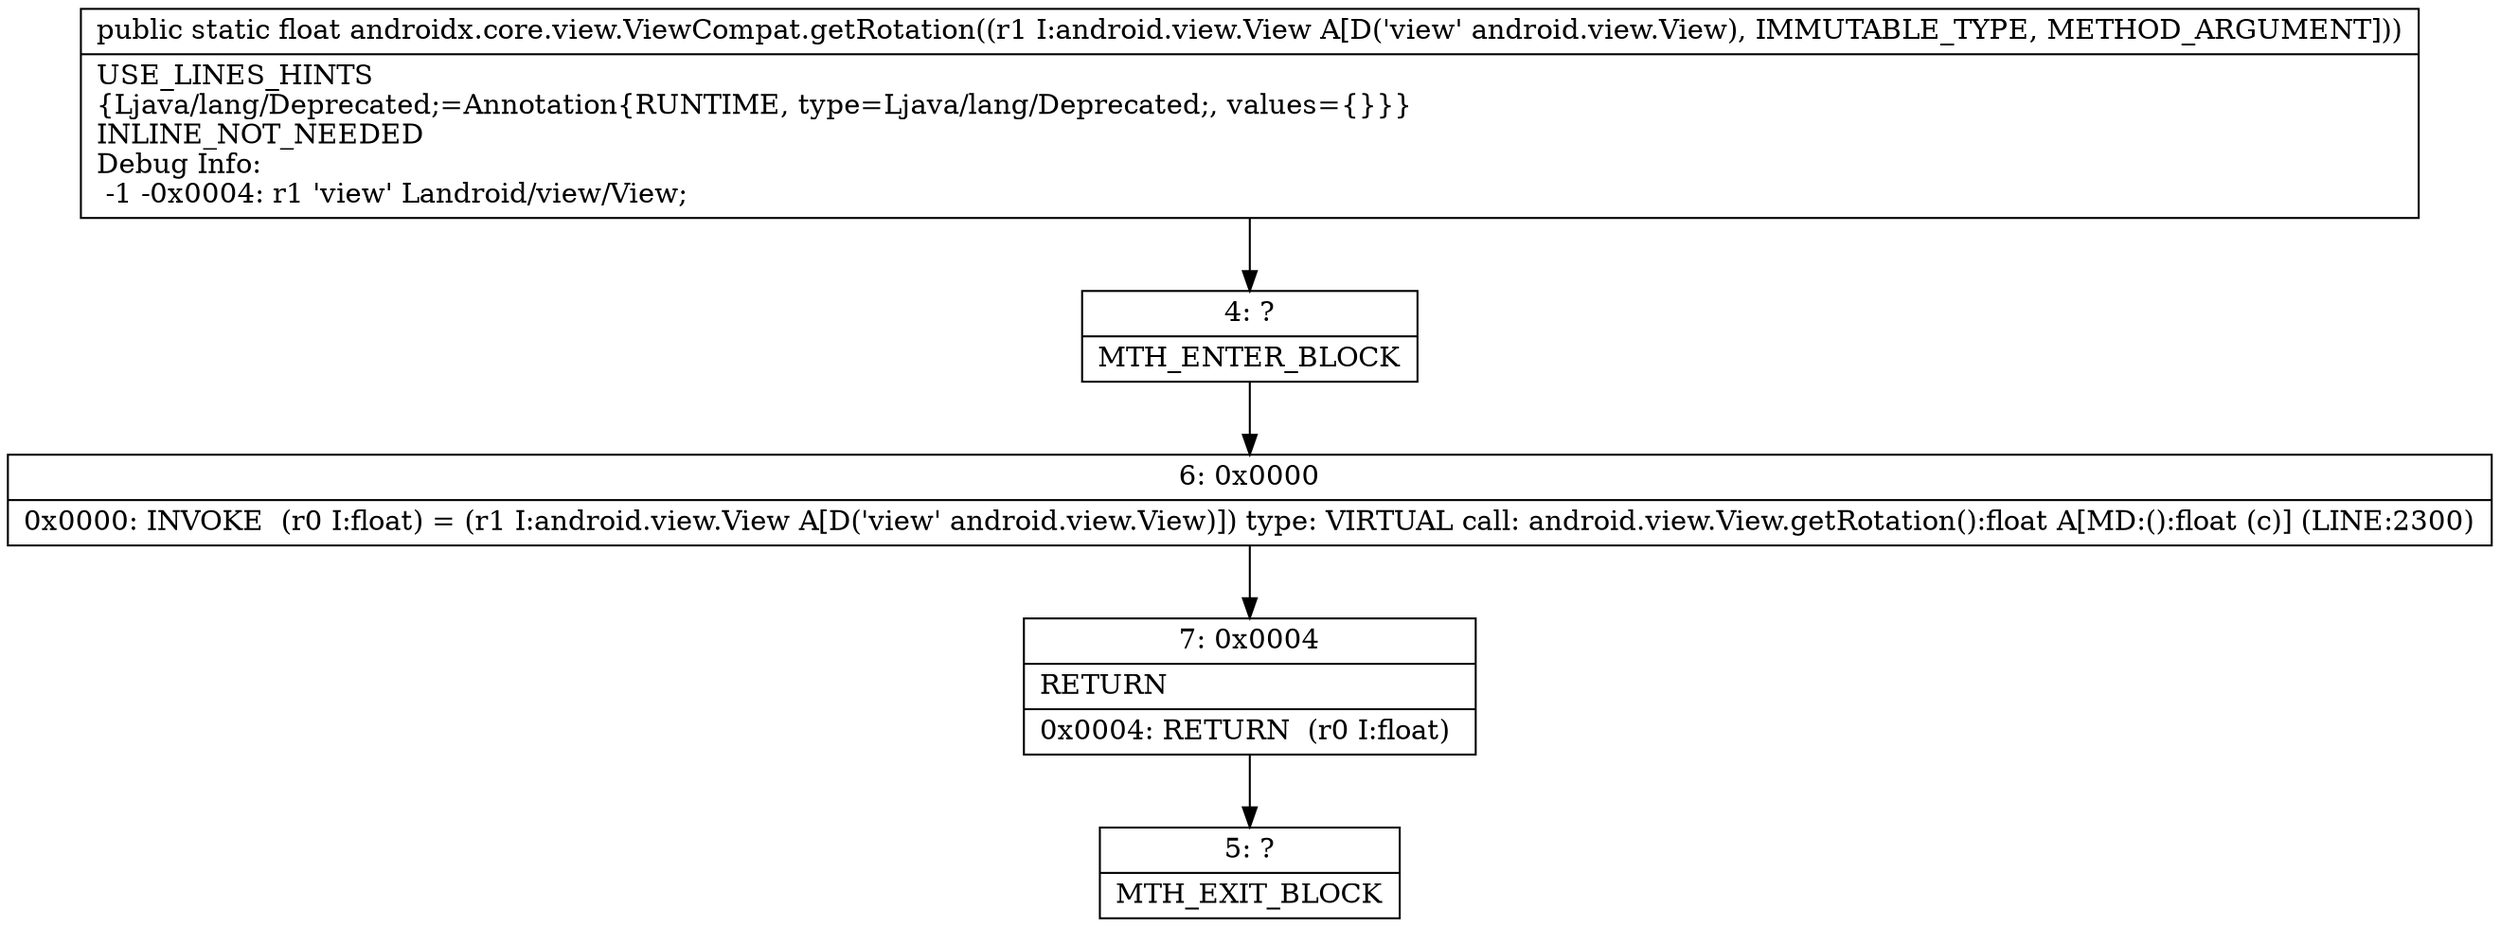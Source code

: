 digraph "CFG forandroidx.core.view.ViewCompat.getRotation(Landroid\/view\/View;)F" {
Node_4 [shape=record,label="{4\:\ ?|MTH_ENTER_BLOCK\l}"];
Node_6 [shape=record,label="{6\:\ 0x0000|0x0000: INVOKE  (r0 I:float) = (r1 I:android.view.View A[D('view' android.view.View)]) type: VIRTUAL call: android.view.View.getRotation():float A[MD:():float (c)] (LINE:2300)\l}"];
Node_7 [shape=record,label="{7\:\ 0x0004|RETURN\l|0x0004: RETURN  (r0 I:float) \l}"];
Node_5 [shape=record,label="{5\:\ ?|MTH_EXIT_BLOCK\l}"];
MethodNode[shape=record,label="{public static float androidx.core.view.ViewCompat.getRotation((r1 I:android.view.View A[D('view' android.view.View), IMMUTABLE_TYPE, METHOD_ARGUMENT]))  | USE_LINES_HINTS\l\{Ljava\/lang\/Deprecated;=Annotation\{RUNTIME, type=Ljava\/lang\/Deprecated;, values=\{\}\}\}\lINLINE_NOT_NEEDED\lDebug Info:\l  \-1 \-0x0004: r1 'view' Landroid\/view\/View;\l}"];
MethodNode -> Node_4;Node_4 -> Node_6;
Node_6 -> Node_7;
Node_7 -> Node_5;
}

